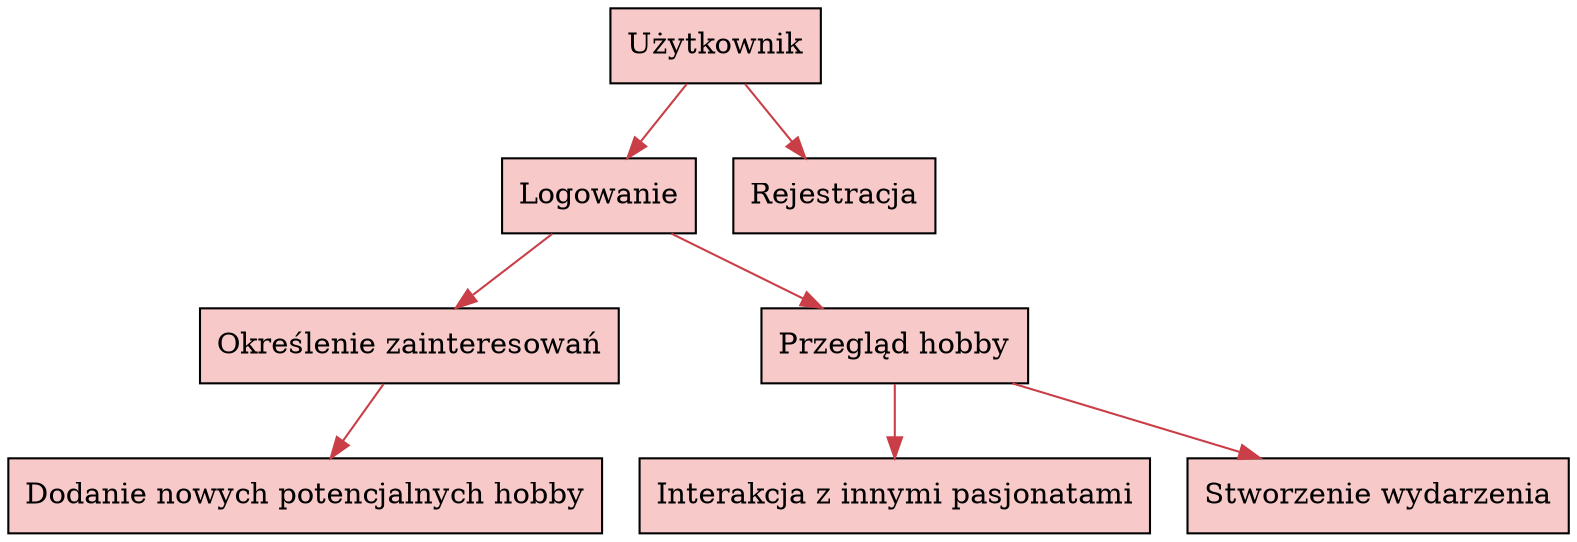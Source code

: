 digraph AppFunctionality {
  node [shape=rectangle, style=filled, fillcolor="#f7cac9"];
  edge [color="#ca3e47"];

  Użytkownik -> {Logowanie, Rejestracja}
  Logowanie -> {"Określenie zainteresowań", "Przegląd hobby"}
  "Przegląd hobby" -> {"Interakcja z innymi pasjonatami", "Stworzenie wydarzenia"}
  "Określenie zainteresowań" -> "Dodanie nowych potencjalnych hobby"
}
